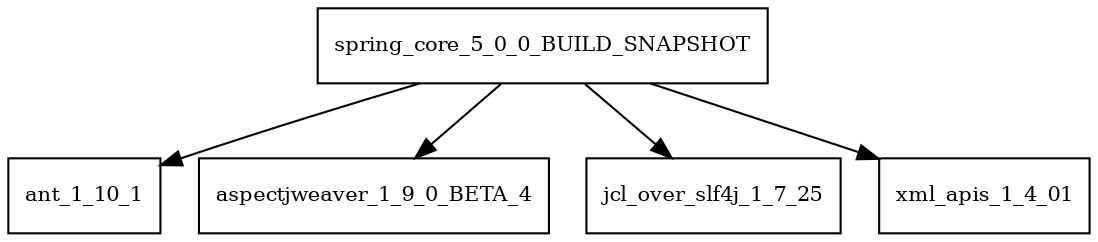 digraph spring_core_5_0_0_BUILD_SNAPSHOT_dependencies {
  node [shape = box, fontsize=10.0];
  spring_core_5_0_0_BUILD_SNAPSHOT -> ant_1_10_1;
  spring_core_5_0_0_BUILD_SNAPSHOT -> aspectjweaver_1_9_0_BETA_4;
  spring_core_5_0_0_BUILD_SNAPSHOT -> jcl_over_slf4j_1_7_25;
  spring_core_5_0_0_BUILD_SNAPSHOT -> xml_apis_1_4_01;
}
